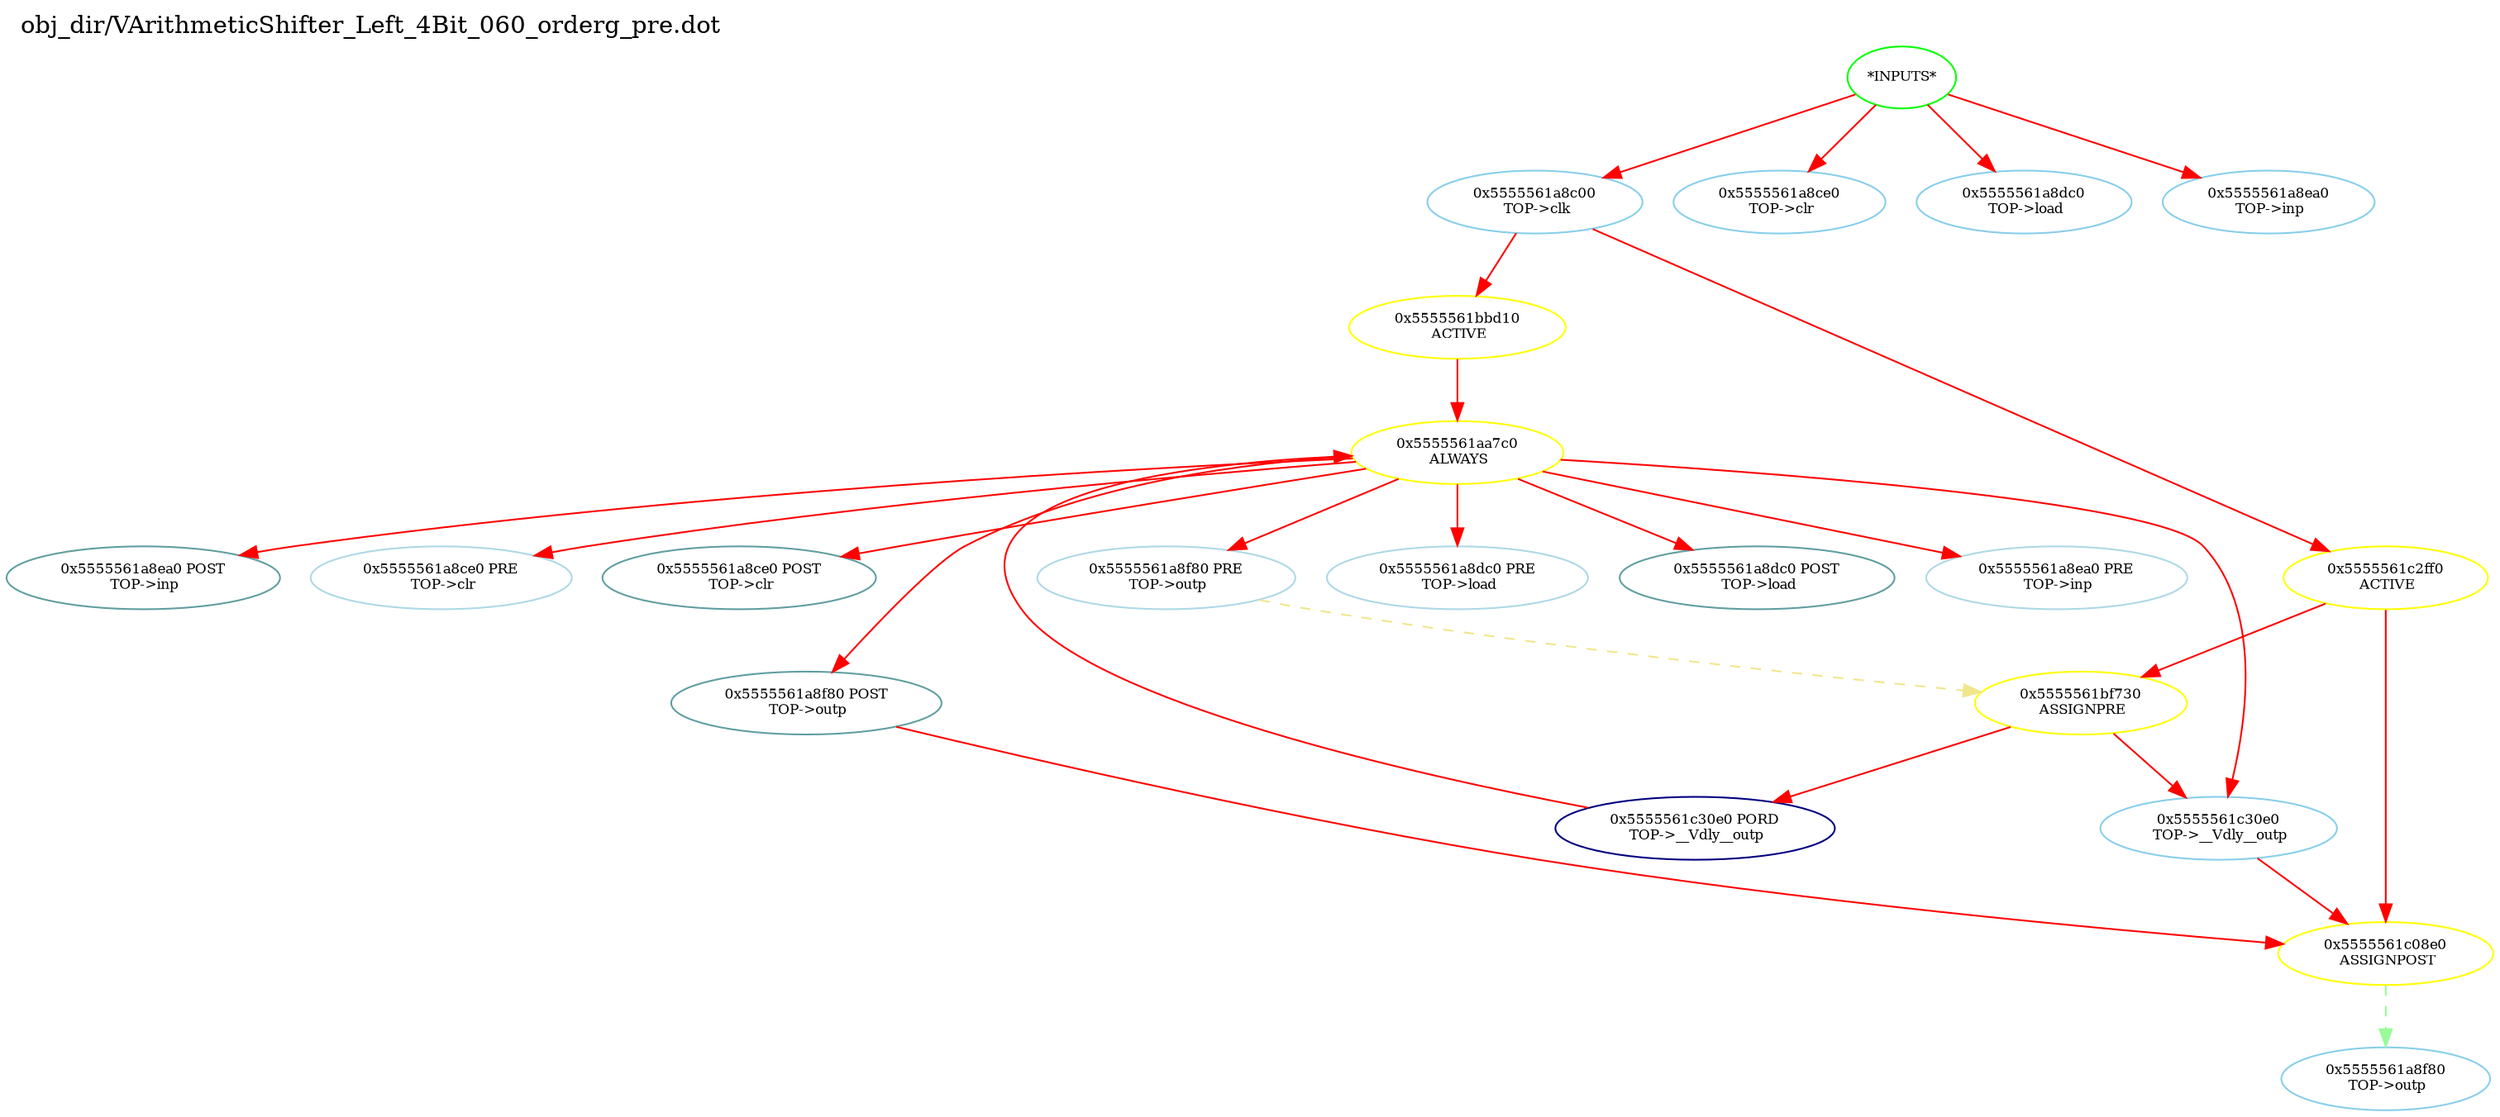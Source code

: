digraph v3graph {
	graph	[label="obj_dir/VArithmeticShifter_Left_4Bit_060_orderg_pre.dot",
		 labelloc=t, labeljust=l,
		 //size="7.5,10",
		 rankdir=TB];
	n0	[fontsize=8 label="*INPUTS*", color=green];
	n0x5555561a8b00_1	[fontsize=8 label="0x5555561a8c00\n TOP->clk", color=skyblue];
	n0x5555561a8b00_2	[fontsize=8 label="0x5555561a8ce0\n TOP->clr", color=skyblue];
	n0x5555561a8b00_3	[fontsize=8 label="0x5555561a8dc0\n TOP->load", color=skyblue];
	n0x5555561a8b00_4	[fontsize=8 label="0x5555561a8ea0\n TOP->inp", color=skyblue];
	n0x5555561a8b00_5	[fontsize=8 label="0x5555561bbd10\n ACTIVE", color=yellow];
	n0x5555561a8b00_6	[fontsize=8 label="0x5555561aa7c0\n ALWAYS", color=yellow];
	n0x5555561a8b00_7	[fontsize=8 label="0x5555561a8dc0 PRE\n TOP->load", color=lightblue];
	n0x5555561a8b00_8	[fontsize=8 label="0x5555561a8dc0 POST\n TOP->load", color=CadetBlue];
	n0x5555561a8b00_9	[fontsize=8 label="0x5555561a8ea0 PRE\n TOP->inp", color=lightblue];
	n0x5555561a8b00_10	[fontsize=8 label="0x5555561a8ea0 POST\n TOP->inp", color=CadetBlue];
	n0x5555561a8b00_11	[fontsize=8 label="0x5555561a8ce0 PRE\n TOP->clr", color=lightblue];
	n0x5555561a8b00_12	[fontsize=8 label="0x5555561a8ce0 POST\n TOP->clr", color=CadetBlue];
	n0x5555561a8b00_13	[fontsize=8 label="0x5555561a8f80 PRE\n TOP->outp", color=lightblue];
	n0x5555561a8b00_14	[fontsize=8 label="0x5555561a8f80 POST\n TOP->outp", color=CadetBlue];
	n0x5555561a8b00_15	[fontsize=8 label="0x5555561c30e0 PORD\n TOP->__Vdly__outp", color=NavyBlue];
	n0x5555561a8b00_16	[fontsize=8 label="0x5555561c30e0\n TOP->__Vdly__outp", color=skyblue];
	n0x5555561a8b00_17	[fontsize=8 label="0x5555561c2ff0\n ACTIVE", color=yellow];
	n0x5555561a8b00_18	[fontsize=8 label="0x5555561bf730\n ASSIGNPRE", color=yellow];
	n0x5555561a8b00_19	[fontsize=8 label="0x5555561c08e0\n ASSIGNPOST", color=yellow];
	n0x5555561a8b00_20	[fontsize=8 label="0x5555561a8f80\n TOP->outp", color=skyblue];
	n0 -> n0x5555561a8b00_1 [fontsize=8 label="" weight=1 color=red];
	n0 -> n0x5555561a8b00_2 [fontsize=8 label="" weight=1 color=red];
	n0 -> n0x5555561a8b00_3 [fontsize=8 label="" weight=1 color=red];
	n0 -> n0x5555561a8b00_4 [fontsize=8 label="" weight=1 color=red];
	n0x5555561a8b00_1 -> n0x5555561a8b00_5 [fontsize=8 label="" weight=8 color=red];
	n0x5555561a8b00_1 -> n0x5555561a8b00_17 [fontsize=8 label="" weight=8 color=red];
	n0x5555561a8b00_5 -> n0x5555561a8b00_6 [fontsize=8 label="" weight=32 color=red];
	n0x5555561a8b00_6 -> n0x5555561a8b00_7 [fontsize=8 label="" weight=32 color=red];
	n0x5555561a8b00_6 -> n0x5555561a8b00_8 [fontsize=8 label="" weight=2 color=red];
	n0x5555561a8b00_6 -> n0x5555561a8b00_9 [fontsize=8 label="" weight=32 color=red];
	n0x5555561a8b00_6 -> n0x5555561a8b00_10 [fontsize=8 label="" weight=2 color=red];
	n0x5555561a8b00_6 -> n0x5555561a8b00_11 [fontsize=8 label="" weight=32 color=red];
	n0x5555561a8b00_6 -> n0x5555561a8b00_12 [fontsize=8 label="" weight=2 color=red];
	n0x5555561a8b00_6 -> n0x5555561a8b00_13 [fontsize=8 label="" weight=32 color=red];
	n0x5555561a8b00_6 -> n0x5555561a8b00_14 [fontsize=8 label="" weight=2 color=red];
	n0x5555561a8b00_6 -> n0x5555561a8b00_16 [fontsize=8 label="" weight=32 color=red];
	n0x5555561a8b00_13 -> n0x5555561a8b00_18 [fontsize=8 label="" weight=3 color=khaki style=dashed];
	n0x5555561a8b00_14 -> n0x5555561a8b00_19 [fontsize=8 label="" weight=2 color=red];
	n0x5555561a8b00_15 -> n0x5555561a8b00_6 [fontsize=8 label="" weight=32 color=red];
	n0x5555561a8b00_16 -> n0x5555561a8b00_19 [fontsize=8 label="" weight=8 color=red];
	n0x5555561a8b00_17 -> n0x5555561a8b00_18 [fontsize=8 label="" weight=32 color=red];
	n0x5555561a8b00_17 -> n0x5555561a8b00_19 [fontsize=8 label="" weight=32 color=red];
	n0x5555561a8b00_18 -> n0x5555561a8b00_15 [fontsize=8 label="" weight=32 color=red];
	n0x5555561a8b00_18 -> n0x5555561a8b00_16 [fontsize=8 label="" weight=32 color=red];
	n0x5555561a8b00_19 -> n0x5555561a8b00_20 [fontsize=8 label="" weight=1 color=PaleGreen style=dashed];
}
